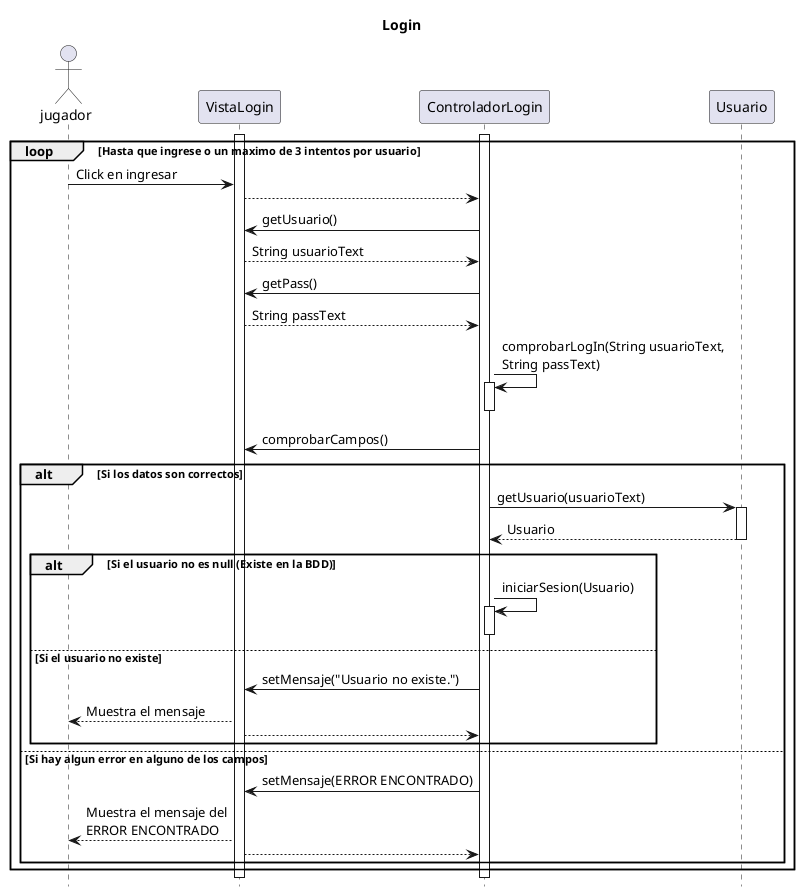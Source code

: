 @startuml
hide footbox
title Login

actor jugador as j

participant VistaLogin as visLog
participant ControladorLogin as contLog
participant Usuario as u


loop Hasta que ingrese o un maximo de 3 intentos por usuario

activate visLog
activate contLog

j -> visLog : Click en ingresar

visLog --> contLog
contLog -> visLog :getUsuario()
visLog --> contLog: String usuarioText
contLog -> visLog:getPass()
visLog --> contLog: String passText

contLog -> contLog : comprobarLogIn(String usuarioText,\nString passText)
activate contLog
deactivate contLog
contLog -> visLog :comprobarCampos()

alt Si los datos son correctos

contLog -> u:getUsuario(usuarioText)
activate u
u-->contLog:Usuario
deactivate u

alt Si el usuario no es null (Existe en la BDD)

contLog->contLog:iniciarSesion(Usuario)
activate contLog
deactivate contLog

else Si el usuario no existe

contLog->visLog:setMensaje("Usuario no existe.")
visLog-->j:Muestra el mensaje
visLog-->contLog

end alt

else Si hay algun error en alguno de los campos

contLog->visLog:setMensaje(ERROR ENCONTRADO)
visLog-->j:Muestra el mensaje del\nERROR ENCONTRADO
visLog-->contLog

end alt
end loop
@enduml
